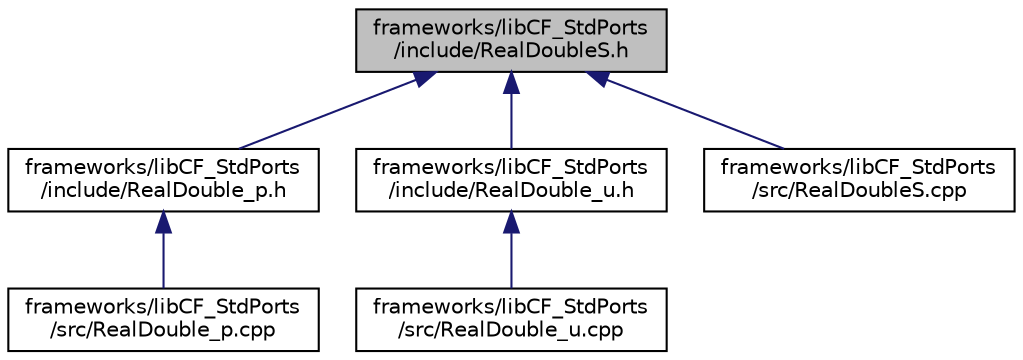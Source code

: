 digraph "frameworks/libCF_StdPorts/include/RealDoubleS.h"
{
 // INTERACTIVE_SVG=YES
  edge [fontname="Helvetica",fontsize="10",labelfontname="Helvetica",labelfontsize="10"];
  node [fontname="Helvetica",fontsize="10",shape=record];
  Node1 [label="frameworks/libCF_StdPorts\l/include/RealDoubleS.h",height=0.2,width=0.4,color="black", fillcolor="grey75", style="filled", fontcolor="black"];
  Node1 -> Node2 [dir="back",color="midnightblue",fontsize="10",style="solid",fontname="Helvetica"];
  Node2 [label="frameworks/libCF_StdPorts\l/include/RealDouble_p.h",height=0.2,width=0.4,color="black", fillcolor="white", style="filled",URL="$_real_double__p_8h.html",tooltip=":  "];
  Node2 -> Node3 [dir="back",color="midnightblue",fontsize="10",style="solid",fontname="Helvetica"];
  Node3 [label="frameworks/libCF_StdPorts\l/src/RealDouble_p.cpp",height=0.2,width=0.4,color="black", fillcolor="white", style="filled",URL="$_real_double__p_8cpp.html",tooltip=":  "];
  Node1 -> Node4 [dir="back",color="midnightblue",fontsize="10",style="solid",fontname="Helvetica"];
  Node4 [label="frameworks/libCF_StdPorts\l/include/RealDouble_u.h",height=0.2,width=0.4,color="black", fillcolor="white", style="filled",URL="$_real_double__u_8h.html",tooltip=":  "];
  Node4 -> Node5 [dir="back",color="midnightblue",fontsize="10",style="solid",fontname="Helvetica"];
  Node5 [label="frameworks/libCF_StdPorts\l/src/RealDouble_u.cpp",height=0.2,width=0.4,color="black", fillcolor="white", style="filled",URL="$_real_double__u_8cpp.html",tooltip=":  "];
  Node1 -> Node6 [dir="back",color="midnightblue",fontsize="10",style="solid",fontname="Helvetica"];
  Node6 [label="frameworks/libCF_StdPorts\l/src/RealDoubleS.cpp",height=0.2,width=0.4,color="black", fillcolor="white", style="filled",URL="$_real_double_s_8cpp.html"];
}
